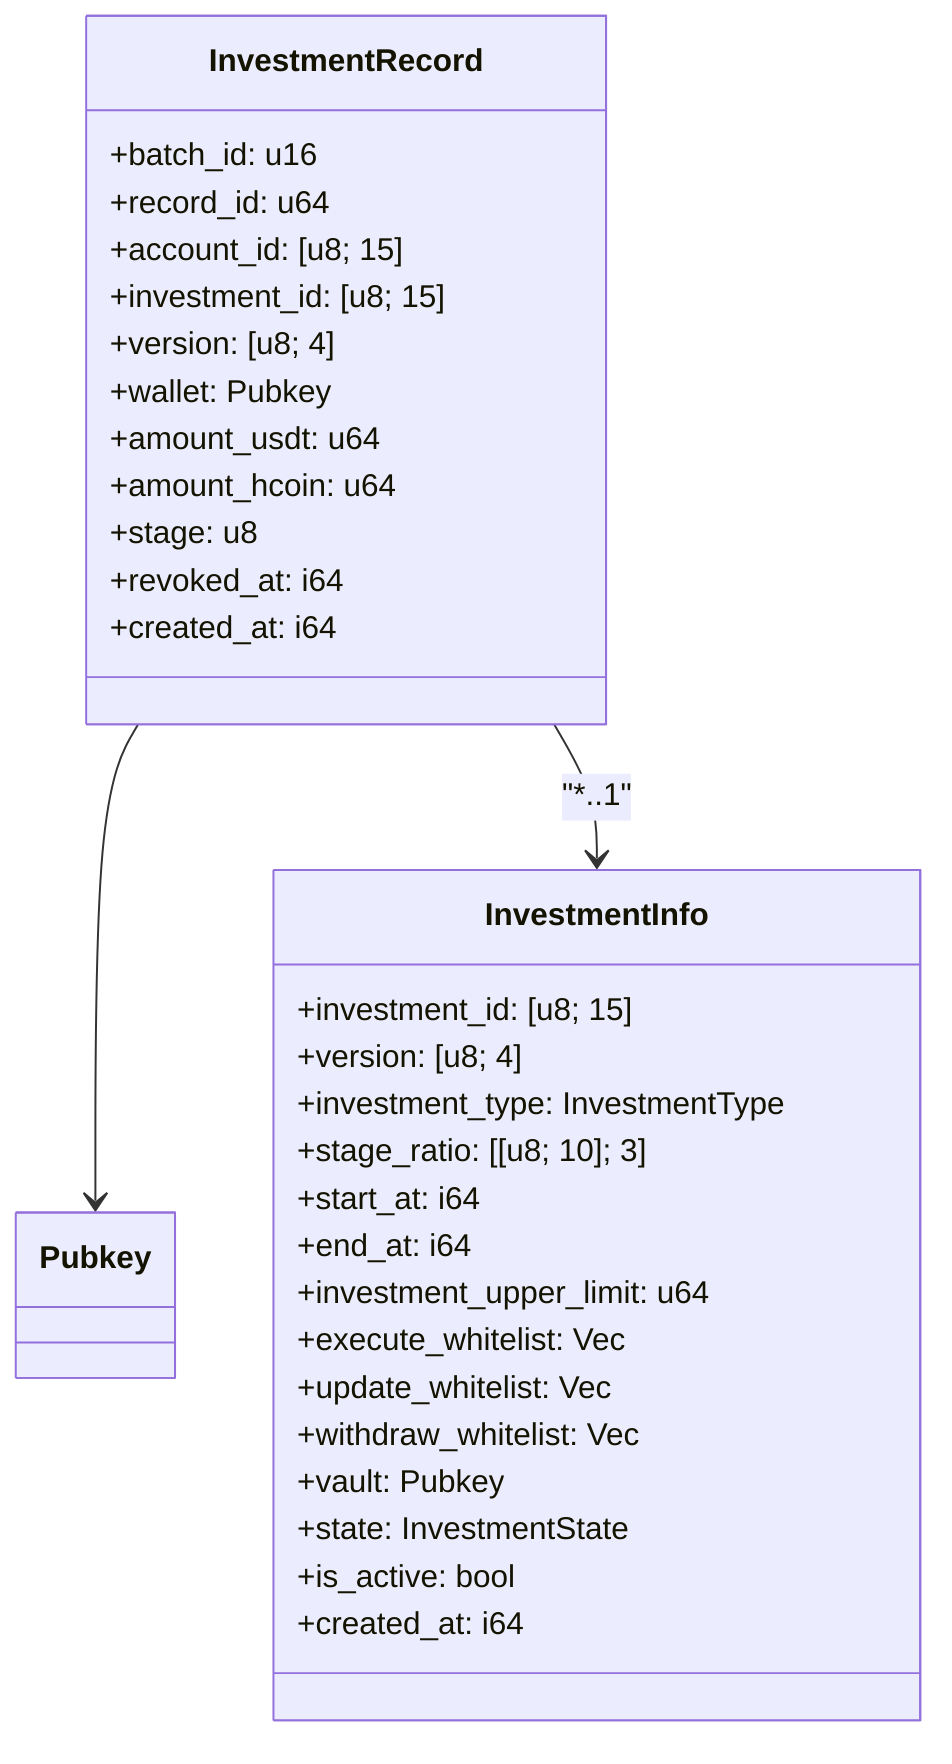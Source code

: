 classDiagram
    class InvestmentRecord {
        +batch_id: u16
        +record_id: u64
        +account_id: [u8; 15]
        +investment_id: [u8; 15]
        +version: [u8; 4]
        +wallet: Pubkey
        +amount_usdt: u64
        +amount_hcoin: u64
        +stage: u8
        +revoked_at: i64
        +created_at: i64
    }
    class Pubkey
    class InvestmentInfo {
        +investment_id: [u8; 15]
        +version: [u8; 4]
        +investment_type: InvestmentType
        +stage_ratio: [[u8; 10]; 3]
        +start_at: i64
        +end_at: i64
        +investment_upper_limit: u64
        +execute_whitelist: Vec<Pubkey>
        +update_whitelist: Vec<Pubkey>
        +withdraw_whitelist: Vec<Pubkey>
        +vault: Pubkey
        +state: InvestmentState
        +is_active: bool
        +created_at: i64
    }
    InvestmentRecord --> Pubkey
    InvestmentRecord --> InvestmentInfo : "*..1"